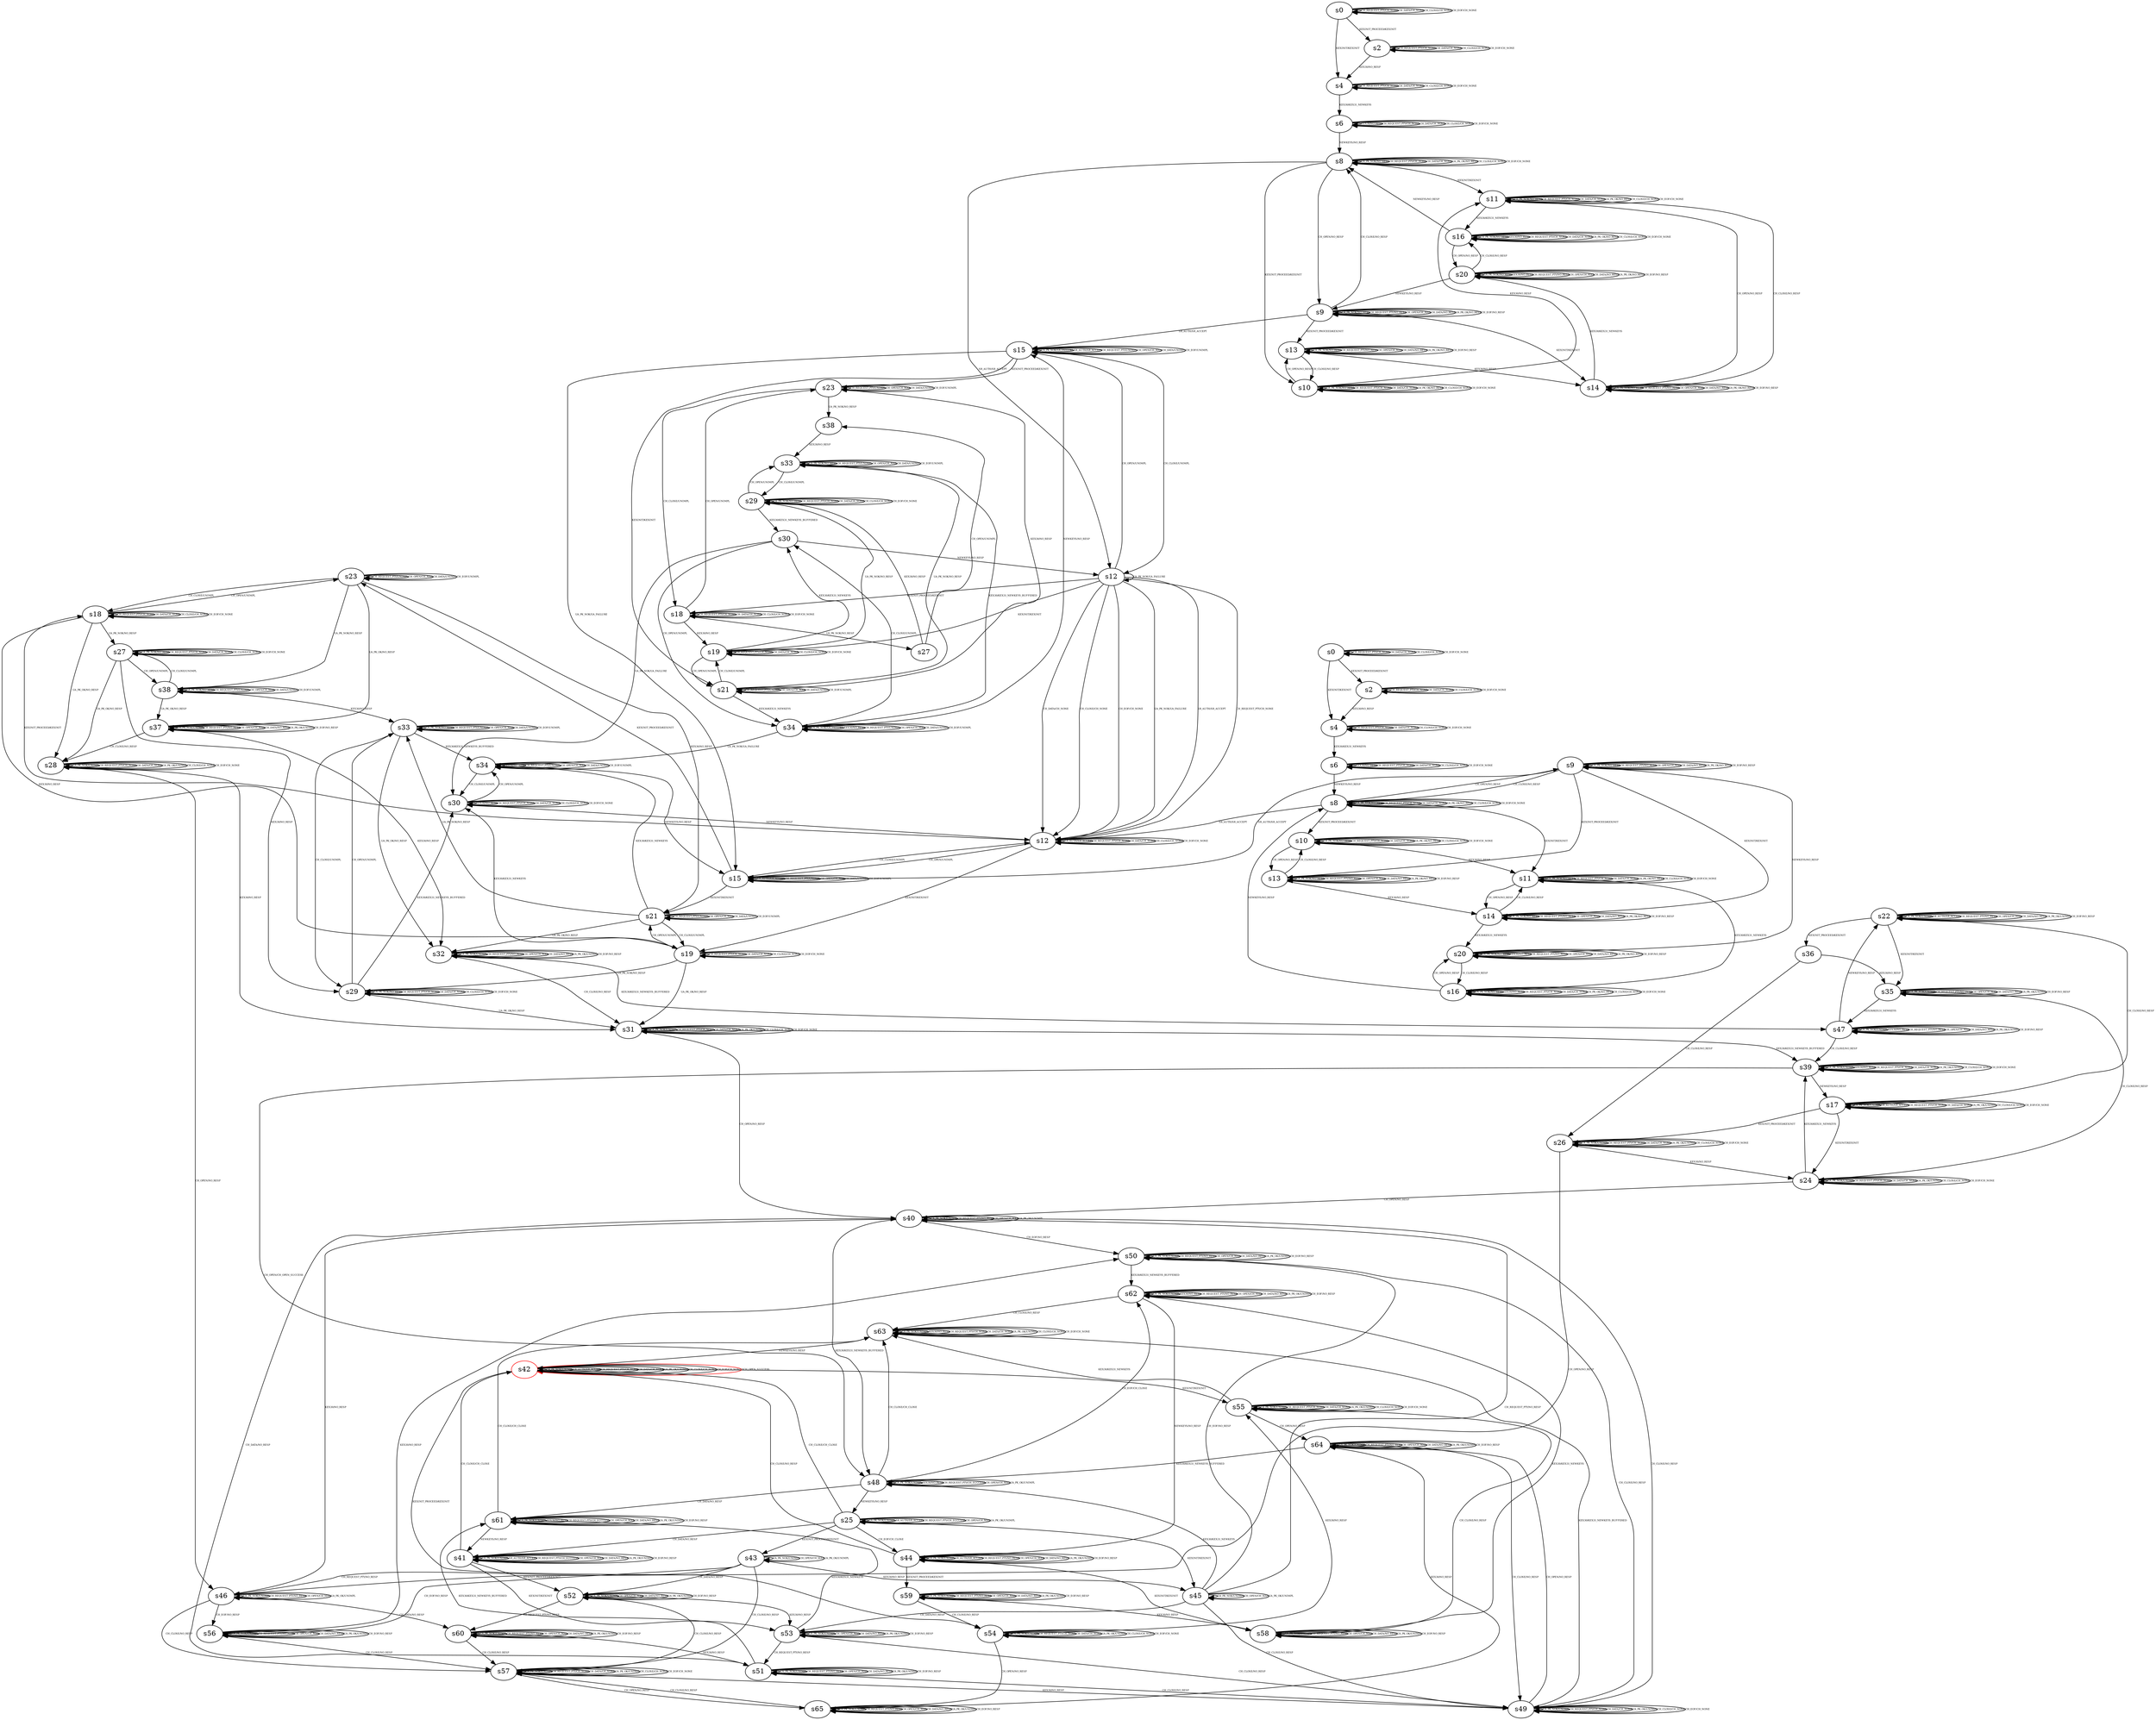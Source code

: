 digraph "Automata" { 
	 "s28_1_false" [label="s28",label="s28"];
	 "s0_1_true" [label="s0",label="s0"];
	 "s29_1_true" [label="s29",label="s29"];
	 "s55_1_false" [label="s55",label="s55"];
	 "s9_1_false" [label="s9",label="s9"];
	 "s36_1_false" [label="s36",label="s36"];
	 "s42_1_false" [label="s42",label="s42",color=red];
	 "s47_1_false" [label="s47",label="s47"];
	 "s40_1_false" [label="s40",label="s40"];
	 "s13_1_true" [label="s13",label="s13"];
	 "s62_1_false" [label="s62",label="s62"];
	 "s8_1_false" [label="s8",label="s8"];
	 "s2_1_false" [label="s2",label="s2"];
	 "s30_1_true" [label="s30",label="s30"];
	 "s20_1_false" [label="s20",label="s20"];
	 "s58_1_false" [label="s58",label="s58"];
	 "s18_1_false" [label="s18",label="s18"];
	 "s38_1_true" [label="s38",label="s38"];
	 "s4_1_true" [label="s4",label="s4"];
	 "s6_1_true" [label="s6",label="s6"];
	 "s12_1_false" [label="s12",label="s12"];
	 "s16_1_true" [label="s16",label="s16"];
	 "s23_1_false" [label="s23",label="s23"];
	 "s4_1_false" [label="s4",label="s4"];
	 "s14_1_false" [label="s14",label="s14"];
	 "s50_1_false" [label="s50",label="s50"];
	 "s38_1_false" [label="s38",label="s38"];
	 "s64_1_false" [label="s64",label="s64"];
	 "s54_1_false" [label="s54",label="s54"];
	 "s24_1_false" [label="s24",label="s24"];
	 "s27_1_true" [label="s27",label="s27"];
	 "s37_1_false" [label="s37",label="s37"];
	 "s41_1_false" [label="s41",label="s41"];
	 "s32_1_false" [label="s32",label="s32"];
	 "s48_1_false" [label="s48",label="s48"];
	 "s10_1_false" [label="s10",label="s10"];
	 "s26_1_false" [label="s26",label="s26"];
	 "s33_1_false" [label="s33",label="s33"];
	 "s31_1_false" [label="s31",label="s31"];
	 "s15_1_true" [label="s15",label="s15"];
	 "s57_1_false" [label="s57",label="s57"];
	 "s65_1_false" [label="s65",label="s65"];
	 "s45_1_false" [label="s45",label="s45"];
	 "s39_1_false" [label="s39",label="s39"];
	 "s8_1_true" [label="s8",label="s8"];
	 "s14_1_true" [label="s14",label="s14"];
	 "s63_1_false" [label="s63",label="s63"];
	 "s11_1_true" [label="s11",label="s11"];
	 "s35_1_false" [label="s35",label="s35"];
	 "s25_1_false" [label="s25",label="s25"];
	 "s21_1_false" [label="s21",label="s21"];
	 "s46_1_false" [label="s46",label="s46"];
	 "s17_1_false" [label="s17",label="s17"];
	 "s34_1_false" [label="s34",label="s34"];
	 "s16_1_false" [label="s16",label="s16"];
	 "s49_1_false" [label="s49",label="s49"];
	 "s33_1_true" [label="s33",label="s33"];
	 "s0_1_false" [label="s0",label="s0"];
	 "s29_1_false" [label="s29",label="s29"];
	 "s23_1_true" [label="s23",label="s23"];
	 "s19_1_true" [label="s19",label="s19"];
	 "s2_1_true" [label="s2",label="s2"];
	 "s56_1_false" [label="s56",label="s56"];
	 "s13_1_false" [label="s13",label="s13"];
	 "s61_1_false" [label="s61",label="s61"];
	 "s51_1_false" [label="s51",label="s51"];
	 "s44_1_false" [label="s44",label="s44"];
	 "s53_1_false" [label="s53",label="s53"];
	 "s9_1_true" [label="s9",label="s9"];
	 "s30_1_false" [label="s30",label="s30"];
	 "s18_1_true" [label="s18",label="s18"];
	 "s52_1_false" [label="s52",label="s52"];
	 "s20_1_true" [label="s20",label="s20"];
	 "s19_1_false" [label="s19",label="s19"];
	 "s10_1_true" [label="s10",label="s10"];
	 "s15_1_false" [label="s15",label="s15"];
	 "s11_1_false" [label="s11",label="s11"];
	 "s12_1_true" [label="s12",label="s12"];
	 "s22_1_false" [label="s22",label="s22"];
	 "s59_1_false" [label="s59",label="s59"];
	 "s27_1_false" [label="s27",label="s27"];
	 "s6_1_false" [label="s6",label="s6"];
	 "s34_1_true" [label="s34",label="s34"];
	 "s21_1_true" [label="s21",label="s21"];
	 "s43_1_false" [label="s43",label="s43"];
	 "s60_1_false" [label="s60",label="s60"];
	 "s63_1_false"->"s42_1_false" [fontsize=5,label="NEWKEYS/NO_RESP"];
	 "s63_1_false"->"s63_1_false" [fontsize=5,label="UA_PK_NOK/UNIMPL"];
	 "s63_1_false"->"s63_1_false" [fontsize=5,label="KEX30/NO_RESP"];
	 "s63_1_false"->"s63_1_false" [fontsize=5,label="CH_REQUEST_PTY/CH_NONE"];
	 "s63_1_false"->"s63_1_false" [fontsize=5,label="CH_DATA/CH_NONE"];
	 "s63_1_false"->"s63_1_false" [fontsize=5,label="UA_PK_OK/UNIMPL"];
	 "s63_1_false"->"s63_1_false" [fontsize=5,label="CH_CLOSE/CH_NONE"];
	 "s63_1_false"->"s63_1_false" [fontsize=5,label="CH_EOF/CH_NONE"];
	 "s44_1_false"->"s59_1_false" [fontsize=5,label="KEXINIT_PROCEED/KEXINIT"];
	 "s44_1_false"->"s42_1_false" [fontsize=5,label="CH_CLOSE/NO_RESP"];
	 "s44_1_false"->"s58_1_false" [fontsize=5,label="KEXINIT/KEXINIT"];
	 "s44_1_false"->"s44_1_false" [fontsize=5,label="UA_PK_NOK/UNIMPL"];
	 "s44_1_false"->"s44_1_false" [fontsize=5,label="SR_AUTH/SR_ACCEPT"];
	 "s44_1_false"->"s44_1_false" [fontsize=5,label="CH_REQUEST_PTY/NO_RESP"];
	 "s44_1_false"->"s44_1_false" [fontsize=5,label="CH_OPEN/CH_MAX"];
	 "s44_1_false"->"s44_1_false" [fontsize=5,label="CH_DATA/NO_RESP"];
	 "s44_1_false"->"s44_1_false" [fontsize=5,label="UA_PK_OK/UNIMPL"];
	 "s44_1_false"->"s44_1_false" [fontsize=5,label="CH_EOF/NO_RESP"];
	 "s42_1_false"->"s54_1_false" [fontsize=5,label="KEXINIT_PROCEED/KEXINIT"];
	 "s42_1_false"->"s55_1_false" [fontsize=5,label="KEXINIT/KEXINIT"];
	 "s42_1_false"->"s42_1_false" [fontsize=5,label="UA_PK_NOK/UNIMPL"];
	 "s42_1_false"->"s42_1_false" [fontsize=5,label="SR_AUTH/SR_ACCEPT"];
	 "s42_1_false"->"s42_1_false" [fontsize=5,label="CH_REQUEST_PTY/CH_NONE"];
	 "s42_1_false"->"s42_1_false" [fontsize=5,label="CH_DATA/CH_NONE"];
	 "s42_1_false"->"s42_1_false" [fontsize=5,label="UA_PK_OK/UNIMPL"];
	 "s42_1_false"->"s42_1_false" [fontsize=5,label="CH_CLOSE/CH_NONE"];
	 "s42_1_false"->"s42_1_false" [fontsize=5,label="CH_EOF/CH_NONE"];
	 "s41_1_false"->"s41_1_false" [fontsize=5,label="UA_PK_NOK/UNIMPL"];
	 "s41_1_false"->"s41_1_false" [fontsize=5,label="SR_AUTH/SR_ACCEPT"];
	 "s41_1_false"->"s41_1_false" [fontsize=5,label="CH_REQUEST_PTY/CH_SUCCESS"];
	 "s41_1_false"->"s41_1_false" [fontsize=5,label="CH_OPEN/CH_MAX"];
	 "s41_1_false"->"s41_1_false" [fontsize=5,label="CH_DATA/NO_RESP"];
	 "s41_1_false"->"s41_1_false" [fontsize=5,label="UA_PK_OK/UNIMPL"];
	 "s41_1_false"->"s41_1_false" [fontsize=5,label="CH_EOF/NO_RESP"];
	 "s41_1_false"->"s42_1_false" [fontsize=5,label="CH_CLOSE/CH_CLOSE"];
	 "s41_1_false"->"s52_1_false" [fontsize=5,label="KEXINIT_PROCEED/KEXINIT"];
	 "s41_1_false"->"s53_1_false" [fontsize=5,label="KEXINIT/KEXINIT"];
	 "s25_1_false"->"s44_1_false" [fontsize=5,label="CH_EOF/CH_CLOSE"];
	 "s25_1_false"->"s45_1_false" [fontsize=5,label="KEXINIT/KEXINIT"];
	 "s25_1_false"->"s43_1_false" [fontsize=5,label="KEXINIT_PROCEED/KEXINIT"];
	 "s25_1_false"->"s41_1_false" [fontsize=5,label="CH_DATA/NO_RESP"];
	 "s25_1_false"->"s42_1_false" [fontsize=5,label="CH_CLOSE/CH_CLOSE"];
	 "s25_1_false"->"s25_1_false" [fontsize=5,label="UA_PK_NOK/UNIMPL"];
	 "s25_1_false"->"s25_1_false" [fontsize=5,label="SR_AUTH/SR_ACCEPT"];
	 "s25_1_false"->"s25_1_false" [fontsize=5,label="CH_REQUEST_PTY/CH_SUCCESS"];
	 "s25_1_false"->"s25_1_false" [fontsize=5,label="CH_OPEN/CH_MAX"];
	 "s25_1_false"->"s25_1_false" [fontsize=5,label="UA_PK_OK/UNIMPL"];
	 "s48_1_false"->"s63_1_false" [fontsize=5,label="CH_CLOSE/CH_CLOSE"];
	 "s48_1_false"->"s48_1_false" [fontsize=5,label="UA_PK_NOK/UNIMPL"];
	 "s48_1_false"->"s48_1_false" [fontsize=5,label="KEX30/NO_RESP"];
	 "s48_1_false"->"s48_1_false" [fontsize=5,label="CH_REQUEST_PTY/CH_SUCCESS"];
	 "s48_1_false"->"s48_1_false" [fontsize=5,label="CH_OPEN/CH_MAX"];
	 "s48_1_false"->"s48_1_false" [fontsize=5,label="UA_PK_OK/UNIMPL"];
	 "s48_1_false"->"s62_1_false" [fontsize=5,label="CH_EOF/CH_CLOSE"];
	 "s48_1_false"->"s25_1_false" [fontsize=5,label="NEWKEYS/NO_RESP"];
	 "s48_1_false"->"s61_1_false" [fontsize=5,label="CH_DATA/NO_RESP"];
	 "s55_1_false"->"s63_1_false" [fontsize=5,label="KEX30/KEX31_NEWKEYS"];
	 "s55_1_false"->"s55_1_false" [fontsize=5,label="UA_PK_NOK/UNIMPL"];
	 "s55_1_false"->"s55_1_false" [fontsize=5,label="CH_REQUEST_PTY/CH_NONE"];
	 "s55_1_false"->"s55_1_false" [fontsize=5,label="CH_DATA/CH_NONE"];
	 "s55_1_false"->"s55_1_false" [fontsize=5,label="UA_PK_OK/UNIMPL"];
	 "s55_1_false"->"s55_1_false" [fontsize=5,label="CH_CLOSE/CH_NONE"];
	 "s55_1_false"->"s55_1_false" [fontsize=5,label="CH_EOF/CH_NONE"];
	 "s55_1_false"->"s64_1_false" [fontsize=5,label="CH_OPEN/NO_RESP"];
	 "s49_1_false"->"s63_1_false" [fontsize=5,label="KEX30/KEX31_NEWKEYS_BUFFERED"];
	 "s49_1_false"->"s64_1_false" [fontsize=5,label="CH_OPEN/NO_RESP"];
	 "s49_1_false"->"s49_1_false" [fontsize=5,label="UA_PK_NOK/UNIMPL"];
	 "s49_1_false"->"s49_1_false" [fontsize=5,label="CH_REQUEST_PTY/CH_NONE"];
	 "s49_1_false"->"s49_1_false" [fontsize=5,label="CH_DATA/CH_NONE"];
	 "s49_1_false"->"s49_1_false" [fontsize=5,label="UA_PK_OK/UNIMPL"];
	 "s49_1_false"->"s49_1_false" [fontsize=5,label="CH_CLOSE/CH_NONE"];
	 "s49_1_false"->"s49_1_false" [fontsize=5,label="CH_EOF/CH_NONE"];
	 "s61_1_false"->"s61_1_false" [fontsize=5,label="UA_PK_NOK/UNIMPL"];
	 "s61_1_false"->"s61_1_false" [fontsize=5,label="KEX30/NO_RESP"];
	 "s61_1_false"->"s61_1_false" [fontsize=5,label="CH_REQUEST_PTY/CH_SUCCESS"];
	 "s61_1_false"->"s61_1_false" [fontsize=5,label="CH_OPEN/CH_MAX"];
	 "s61_1_false"->"s61_1_false" [fontsize=5,label="CH_DATA/NO_RESP"];
	 "s61_1_false"->"s61_1_false" [fontsize=5,label="UA_PK_OK/UNIMPL"];
	 "s61_1_false"->"s61_1_false" [fontsize=5,label="CH_EOF/NO_RESP"];
	 "s61_1_false"->"s41_1_false" [fontsize=5,label="NEWKEYS/NO_RESP"];
	 "s61_1_false"->"s63_1_false" [fontsize=5,label="CH_CLOSE/CH_CLOSE"];
	 "s62_1_false"->"s44_1_false" [fontsize=5,label="NEWKEYS/NO_RESP"];
	 "s62_1_false"->"s63_1_false" [fontsize=5,label="CH_CLOSE/NO_RESP"];
	 "s62_1_false"->"s62_1_false" [fontsize=5,label="UA_PK_NOK/UNIMPL"];
	 "s62_1_false"->"s62_1_false" [fontsize=5,label="KEX30/NO_RESP"];
	 "s62_1_false"->"s62_1_false" [fontsize=5,label="CH_REQUEST_PTY/NO_RESP"];
	 "s62_1_false"->"s62_1_false" [fontsize=5,label="CH_OPEN/CH_MAX"];
	 "s62_1_false"->"s62_1_false" [fontsize=5,label="CH_DATA/NO_RESP"];
	 "s62_1_false"->"s62_1_false" [fontsize=5,label="UA_PK_OK/UNIMPL"];
	 "s62_1_false"->"s62_1_false" [fontsize=5,label="CH_EOF/NO_RESP"];
	 "s58_1_false"->"s55_1_false" [fontsize=5,label="CH_CLOSE/NO_RESP"];
	 "s58_1_false"->"s62_1_false" [fontsize=5,label="KEX30/KEX31_NEWKEYS"];
	 "s58_1_false"->"s58_1_false" [fontsize=5,label="UA_PK_NOK/UNIMPL"];
	 "s58_1_false"->"s58_1_false" [fontsize=5,label="CH_REQUEST_PTY/NO_RESP"];
	 "s58_1_false"->"s58_1_false" [fontsize=5,label="CH_OPEN/CH_MAX"];
	 "s58_1_false"->"s58_1_false" [fontsize=5,label="CH_DATA/NO_RESP"];
	 "s58_1_false"->"s58_1_false" [fontsize=5,label="UA_PK_OK/UNIMPL"];
	 "s58_1_false"->"s58_1_false" [fontsize=5,label="CH_EOF/NO_RESP"];
	 "s54_1_false"->"s55_1_false" [fontsize=5,label="KEX30/NO_RESP"];
	 "s54_1_false"->"s54_1_false" [fontsize=5,label="UA_PK_NOK/UNIMPL"];
	 "s54_1_false"->"s54_1_false" [fontsize=5,label="CH_REQUEST_PTY/CH_NONE"];
	 "s54_1_false"->"s54_1_false" [fontsize=5,label="CH_DATA/CH_NONE"];
	 "s54_1_false"->"s54_1_false" [fontsize=5,label="UA_PK_OK/UNIMPL"];
	 "s54_1_false"->"s54_1_false" [fontsize=5,label="CH_CLOSE/CH_NONE"];
	 "s54_1_false"->"s54_1_false" [fontsize=5,label="CH_EOF/CH_NONE"];
	 "s54_1_false"->"s65_1_false" [fontsize=5,label="CH_OPEN/NO_RESP"];
	 "s59_1_false"->"s59_1_false" [fontsize=5,label="UA_PK_NOK/UNIMPL"];
	 "s59_1_false"->"s59_1_false" [fontsize=5,label="CH_REQUEST_PTY/NO_RESP"];
	 "s59_1_false"->"s59_1_false" [fontsize=5,label="CH_OPEN/CH_MAX"];
	 "s59_1_false"->"s59_1_false" [fontsize=5,label="CH_DATA/NO_RESP"];
	 "s59_1_false"->"s59_1_false" [fontsize=5,label="UA_PK_OK/UNIMPL"];
	 "s59_1_false"->"s59_1_false" [fontsize=5,label="CH_EOF/NO_RESP"];
	 "s59_1_false"->"s58_1_false" [fontsize=5,label="KEX30/NO_RESP"];
	 "s59_1_false"->"s54_1_false" [fontsize=5,label="CH_CLOSE/NO_RESP"];
	 "s50_1_false"->"s62_1_false" [fontsize=5,label="KEX30/KEX31_NEWKEYS_BUFFERED"];
	 "s50_1_false"->"s49_1_false" [fontsize=5,label="CH_CLOSE/NO_RESP"];
	 "s50_1_false"->"s50_1_false" [fontsize=5,label="UA_PK_NOK/UNIMPL"];
	 "s50_1_false"->"s50_1_false" [fontsize=5,label="CH_REQUEST_PTY/NO_RESP"];
	 "s50_1_false"->"s50_1_false" [fontsize=5,label="CH_OPEN/CH_MAX"];
	 "s50_1_false"->"s50_1_false" [fontsize=5,label="CH_DATA/NO_RESP"];
	 "s50_1_false"->"s50_1_false" [fontsize=5,label="UA_PK_OK/UNIMPL"];
	 "s50_1_false"->"s50_1_false" [fontsize=5,label="CH_EOF/NO_RESP"];
	 "s39_1_false"->"s48_1_false" [fontsize=5,label="CH_OPEN/CH_OPEN_SUCCESS"];
	 "s39_1_false"->"s17_1_false" [fontsize=5,label="NEWKEYS/NO_RESP"];
	 "s39_1_false"->"s39_1_false" [fontsize=5,label="UA_PK_NOK/UNIMPL"];
	 "s39_1_false"->"s39_1_false" [fontsize=5,label="KEX30/NO_RESP"];
	 "s39_1_false"->"s39_1_false" [fontsize=5,label="CH_REQUEST_PTY/CH_NONE"];
	 "s39_1_false"->"s39_1_false" [fontsize=5,label="CH_DATA/CH_NONE"];
	 "s39_1_false"->"s39_1_false" [fontsize=5,label="UA_PK_OK/UNIMPL"];
	 "s39_1_false"->"s39_1_false" [fontsize=5,label="CH_CLOSE/CH_NONE"];
	 "s39_1_false"->"s39_1_false" [fontsize=5,label="CH_EOF/CH_NONE"];
	 "s64_1_false"->"s48_1_false" [fontsize=5,label="KEX30/KEX31_NEWKEYS_BUFFERED"];
	 "s64_1_false"->"s64_1_false" [fontsize=5,label="UA_PK_NOK/UNIMPL"];
	 "s64_1_false"->"s64_1_false" [fontsize=5,label="CH_REQUEST_PTY/NO_RESP"];
	 "s64_1_false"->"s64_1_false" [fontsize=5,label="CH_OPEN/CH_MAX"];
	 "s64_1_false"->"s64_1_false" [fontsize=5,label="CH_DATA/NO_RESP"];
	 "s64_1_false"->"s64_1_false" [fontsize=5,label="UA_PK_OK/UNIMPL"];
	 "s64_1_false"->"s64_1_false" [fontsize=5,label="CH_EOF/NO_RESP"];
	 "s64_1_false"->"s49_1_false" [fontsize=5,label="CH_CLOSE/NO_RESP"];
	 "s40_1_false"->"s48_1_false" [fontsize=5,label="KEX30/KEX31_NEWKEYS_BUFFERED"];
	 "s40_1_false"->"s49_1_false" [fontsize=5,label="CH_CLOSE/NO_RESP"];
	 "s40_1_false"->"s40_1_false" [fontsize=5,label="UA_PK_NOK/UNIMPL"];
	 "s40_1_false"->"s40_1_false" [fontsize=5,label="CH_REQUEST_PTY/NO_RESP"];
	 "s40_1_false"->"s40_1_false" [fontsize=5,label="CH_OPEN/CH_MAX"];
	 "s40_1_false"->"s40_1_false" [fontsize=5,label="UA_PK_OK/UNIMPL"];
	 "s40_1_false"->"s50_1_false" [fontsize=5,label="CH_EOF/NO_RESP"];
	 "s40_1_false"->"s51_1_false" [fontsize=5,label="CH_DATA/NO_RESP"];
	 "s45_1_false"->"s50_1_false" [fontsize=5,label="CH_EOF/NO_RESP"];
	 "s45_1_false"->"s40_1_false" [fontsize=5,label="CH_REQUEST_PTY/NO_RESP"];
	 "s45_1_false"->"s48_1_false" [fontsize=5,label="KEX30/KEX31_NEWKEYS"];
	 "s45_1_false"->"s45_1_false" [fontsize=5,label="UA_PK_NOK/UNIMPL"];
	 "s45_1_false"->"s45_1_false" [fontsize=5,label="CH_OPEN/CH_MAX"];
	 "s45_1_false"->"s45_1_false" [fontsize=5,label="UA_PK_OK/UNIMPL"];
	 "s45_1_false"->"s49_1_false" [fontsize=5,label="CH_CLOSE/NO_RESP"];
	 "s45_1_false"->"s53_1_false" [fontsize=5,label="CH_DATA/NO_RESP"];
	 "s31_1_false"->"s40_1_false" [fontsize=5,label="CH_OPEN/NO_RESP"];
	 "s31_1_false"->"s39_1_false" [fontsize=5,label="KEX30/KEX31_NEWKEYS_BUFFERED"];
	 "s31_1_false"->"s31_1_false" [fontsize=5,label="UA_PK_NOK/UNIMPL"];
	 "s31_1_false"->"s31_1_false" [fontsize=5,label="CH_REQUEST_PTY/CH_NONE"];
	 "s31_1_false"->"s31_1_false" [fontsize=5,label="CH_DATA/CH_NONE"];
	 "s31_1_false"->"s31_1_false" [fontsize=5,label="UA_PK_OK/UNIMPL"];
	 "s31_1_false"->"s31_1_false" [fontsize=5,label="CH_CLOSE/CH_NONE"];
	 "s31_1_false"->"s31_1_false" [fontsize=5,label="CH_EOF/CH_NONE"];
	 "s24_1_false"->"s24_1_false" [fontsize=5,label="UA_PK_NOK/UNIMPL"];
	 "s24_1_false"->"s24_1_false" [fontsize=5,label="CH_REQUEST_PTY/CH_NONE"];
	 "s24_1_false"->"s24_1_false" [fontsize=5,label="CH_DATA/CH_NONE"];
	 "s24_1_false"->"s24_1_false" [fontsize=5,label="UA_PK_OK/UNIMPL"];
	 "s24_1_false"->"s24_1_false" [fontsize=5,label="CH_CLOSE/CH_NONE"];
	 "s24_1_false"->"s24_1_false" [fontsize=5,label="CH_EOF/CH_NONE"];
	 "s24_1_false"->"s39_1_false" [fontsize=5,label="KEX30/KEX31_NEWKEYS"];
	 "s24_1_false"->"s40_1_false" [fontsize=5,label="CH_OPEN/NO_RESP"];
	 "s47_1_false"->"s47_1_false" [fontsize=5,label="UA_PK_NOK/UNIMPL"];
	 "s47_1_false"->"s47_1_false" [fontsize=5,label="KEX30/NO_RESP"];
	 "s47_1_false"->"s47_1_false" [fontsize=5,label="CH_REQUEST_PTY/NO_RESP"];
	 "s47_1_false"->"s47_1_false" [fontsize=5,label="CH_OPEN/CH_MAX"];
	 "s47_1_false"->"s47_1_false" [fontsize=5,label="CH_DATA/NO_RESP"];
	 "s47_1_false"->"s47_1_false" [fontsize=5,label="UA_PK_OK/UNIMPL"];
	 "s47_1_false"->"s47_1_false" [fontsize=5,label="CH_EOF/NO_RESP"];
	 "s47_1_false"->"s39_1_false" [fontsize=5,label="CH_CLOSE/NO_RESP"];
	 "s47_1_false"->"s22_1_false" [fontsize=5,label="NEWKEYS/NO_RESP"];
	 "s19_1_false"->"s29_1_false" [fontsize=5,label="UA_PK_NOK/NO_RESP"];
	 "s19_1_false"->"s31_1_false" [fontsize=5,label="UA_PK_OK/NO_RESP"];
	 "s19_1_false"->"s30_1_false" [fontsize=5,label="KEX30/KEX31_NEWKEYS"];
	 "s19_1_false"->"s19_1_false" [fontsize=5,label="CH_REQUEST_PTY/CH_NONE"];
	 "s19_1_false"->"s19_1_false" [fontsize=5,label="CH_DATA/CH_NONE"];
	 "s19_1_false"->"s19_1_false" [fontsize=5,label="CH_CLOSE/CH_NONE"];
	 "s19_1_false"->"s19_1_false" [fontsize=5,label="CH_EOF/CH_NONE"];
	 "s19_1_false"->"s21_1_false" [fontsize=5,label="CH_OPEN/UNIMPL"];
	 "s32_1_false"->"s32_1_false" [fontsize=5,label="UA_PK_NOK/UNIMPL"];
	 "s32_1_false"->"s32_1_false" [fontsize=5,label="CH_REQUEST_PTY/NO_RESP"];
	 "s32_1_false"->"s32_1_false" [fontsize=5,label="CH_OPEN/CH_MAX"];
	 "s32_1_false"->"s32_1_false" [fontsize=5,label="CH_DATA/NO_RESP"];
	 "s32_1_false"->"s32_1_false" [fontsize=5,label="UA_PK_OK/UNIMPL"];
	 "s32_1_false"->"s32_1_false" [fontsize=5,label="CH_EOF/NO_RESP"];
	 "s32_1_false"->"s31_1_false" [fontsize=5,label="CH_CLOSE/NO_RESP"];
	 "s32_1_false"->"s47_1_false" [fontsize=5,label="KEX30/KEX31_NEWKEYS_BUFFERED"];
	 "s28_1_false"->"s28_1_false" [fontsize=5,label="UA_PK_NOK/UNIMPL"];
	 "s28_1_false"->"s28_1_false" [fontsize=5,label="CH_REQUEST_PTY/CH_NONE"];
	 "s28_1_false"->"s28_1_false" [fontsize=5,label="CH_DATA/CH_NONE"];
	 "s28_1_false"->"s28_1_false" [fontsize=5,label="UA_PK_OK/UNIMPL"];
	 "s28_1_false"->"s28_1_false" [fontsize=5,label="CH_CLOSE/CH_NONE"];
	 "s28_1_false"->"s28_1_false" [fontsize=5,label="CH_EOF/CH_NONE"];
	 "s28_1_false"->"s31_1_false" [fontsize=5,label="KEX30/NO_RESP"];
	 "s28_1_false"->"s46_1_false" [fontsize=5,label="CH_OPEN/NO_RESP"];
	 "s29_1_false"->"s33_1_false" [fontsize=5,label="CH_OPEN/UNIMPL"];
	 "s29_1_false"->"s29_1_false" [fontsize=5,label="UA_PK_NOK/NO_RESP"];
	 "s29_1_false"->"s29_1_false" [fontsize=5,label="CH_REQUEST_PTY/CH_NONE"];
	 "s29_1_false"->"s29_1_false" [fontsize=5,label="CH_DATA/CH_NONE"];
	 "s29_1_false"->"s29_1_false" [fontsize=5,label="CH_CLOSE/CH_NONE"];
	 "s29_1_false"->"s29_1_false" [fontsize=5,label="CH_EOF/CH_NONE"];
	 "s29_1_false"->"s31_1_false" [fontsize=5,label="UA_PK_OK/NO_RESP"];
	 "s29_1_false"->"s30_1_false" [fontsize=5,label="KEX30/KEX31_NEWKEYS_BUFFERED"];
	 "s33_1_false"->"s32_1_false" [fontsize=5,label="UA_PK_OK/NO_RESP"];
	 "s33_1_false"->"s34_1_false" [fontsize=5,label="KEX30/KEX31_NEWKEYS_BUFFERED"];
	 "s33_1_false"->"s29_1_false" [fontsize=5,label="CH_CLOSE/UNIMPL"];
	 "s33_1_false"->"s33_1_false" [fontsize=5,label="UA_PK_NOK/NO_RESP"];
	 "s33_1_false"->"s33_1_false" [fontsize=5,label="CH_REQUEST_PTY/UNIMPL"];
	 "s33_1_false"->"s33_1_false" [fontsize=5,label="CH_OPEN/CH_MAX"];
	 "s33_1_false"->"s33_1_false" [fontsize=5,label="CH_DATA/UNIMPL"];
	 "s33_1_false"->"s33_1_false" [fontsize=5,label="CH_EOF/UNIMPL"];
	 "s27_1_false"->"s29_1_false" [fontsize=5,label="KEX30/NO_RESP"];
	 "s27_1_false"->"s27_1_false" [fontsize=5,label="UA_PK_NOK/NO_RESP"];
	 "s27_1_false"->"s27_1_false" [fontsize=5,label="CH_REQUEST_PTY/CH_NONE"];
	 "s27_1_false"->"s27_1_false" [fontsize=5,label="CH_DATA/CH_NONE"];
	 "s27_1_false"->"s27_1_false" [fontsize=5,label="CH_CLOSE/CH_NONE"];
	 "s27_1_false"->"s27_1_false" [fontsize=5,label="CH_EOF/CH_NONE"];
	 "s27_1_false"->"s28_1_false" [fontsize=5,label="UA_PK_OK/NO_RESP"];
	 "s27_1_false"->"s38_1_false" [fontsize=5,label="CH_OPEN/UNIMPL"];
	 "s21_1_false"->"s34_1_false" [fontsize=5,label="KEX30/KEX31_NEWKEYS"];
	 "s21_1_false"->"s21_1_false" [fontsize=5,label="CH_REQUEST_PTY/UNIMPL"];
	 "s21_1_false"->"s21_1_false" [fontsize=5,label="CH_OPEN/CH_MAX"];
	 "s21_1_false"->"s21_1_false" [fontsize=5,label="CH_DATA/UNIMPL"];
	 "s21_1_false"->"s21_1_false" [fontsize=5,label="CH_EOF/UNIMPL"];
	 "s21_1_false"->"s32_1_false" [fontsize=5,label="UA_PK_OK/NO_RESP"];
	 "s21_1_false"->"s33_1_false" [fontsize=5,label="UA_PK_NOK/NO_RESP"];
	 "s21_1_false"->"s19_1_false" [fontsize=5,label="CH_CLOSE/UNIMPL"];
	 "s12_1_false"->"s19_1_false" [fontsize=5,label="KEXINIT/KEXINIT"];
	 "s12_1_false"->"s12_1_false" [fontsize=5,label="SR_AUTH/SR_ACCEPT"];
	 "s12_1_false"->"s12_1_false" [fontsize=5,label="CH_REQUEST_PTY/CH_NONE"];
	 "s12_1_false"->"s12_1_false" [fontsize=5,label="CH_DATA/CH_NONE"];
	 "s12_1_false"->"s12_1_false" [fontsize=5,label="CH_CLOSE/CH_NONE"];
	 "s12_1_false"->"s12_1_false" [fontsize=5,label="CH_EOF/CH_NONE"];
	 "s12_1_false"->"s15_1_false" [fontsize=5,label="CH_OPEN/UNIMPL"];
	 "s12_1_false"->"s18_1_false" [fontsize=5,label="KEXINIT_PROCEED/KEXINIT"];
	 "s18_1_false"->"s19_1_false" [fontsize=5,label="KEX30/NO_RESP"];
	 "s18_1_false"->"s18_1_false" [fontsize=5,label="CH_REQUEST_PTY/CH_NONE"];
	 "s18_1_false"->"s18_1_false" [fontsize=5,label="CH_DATA/CH_NONE"];
	 "s18_1_false"->"s18_1_false" [fontsize=5,label="CH_CLOSE/CH_NONE"];
	 "s18_1_false"->"s18_1_false" [fontsize=5,label="CH_EOF/CH_NONE"];
	 "s18_1_false"->"s27_1_false" [fontsize=5,label="UA_PK_NOK/NO_RESP"];
	 "s18_1_false"->"s23_1_false" [fontsize=5,label="CH_OPEN/UNIMPL"];
	 "s18_1_false"->"s28_1_false" [fontsize=5,label="UA_PK_OK/NO_RESP"];
	 "s15_1_false"->"s12_1_false" [fontsize=5,label="CH_CLOSE/UNIMPL"];
	 "s15_1_false"->"s21_1_false" [fontsize=5,label="KEXINIT/KEXINIT"];
	 "s15_1_false"->"s15_1_false" [fontsize=5,label="SR_AUTH/SR_ACCEPT"];
	 "s15_1_false"->"s15_1_false" [fontsize=5,label="CH_REQUEST_PTY/UNIMPL"];
	 "s15_1_false"->"s15_1_false" [fontsize=5,label="CH_OPEN/CH_MAX"];
	 "s15_1_false"->"s15_1_false" [fontsize=5,label="CH_DATA/UNIMPL"];
	 "s15_1_false"->"s15_1_false" [fontsize=5,label="CH_EOF/UNIMPL"];
	 "s15_1_false"->"s23_1_false" [fontsize=5,label="KEXINIT_PROCEED/KEXINIT"];
	 "s8_1_false"->"s9_1_false" [fontsize=5,label="CH_OPEN/NO_RESP"];
	 "s8_1_false"->"s11_1_false" [fontsize=5,label="KEXINIT/KEXINIT"];
	 "s8_1_false"->"s12_1_false" [fontsize=5,label="SR_AUTH/SR_ACCEPT"];
	 "s8_1_false"->"s8_1_false" [fontsize=5,label="UA_PK_NOK/NO_RESP"];
	 "s8_1_false"->"s8_1_false" [fontsize=5,label="CH_REQUEST_PTY/CH_NONE"];
	 "s8_1_false"->"s8_1_false" [fontsize=5,label="CH_DATA/CH_NONE"];
	 "s8_1_false"->"s8_1_false" [fontsize=5,label="UA_PK_OK/NO_RESP"];
	 "s8_1_false"->"s8_1_false" [fontsize=5,label="CH_CLOSE/CH_NONE"];
	 "s8_1_false"->"s8_1_false" [fontsize=5,label="CH_EOF/CH_NONE"];
	 "s8_1_false"->"s10_1_false" [fontsize=5,label="KEXINIT_PROCEED/KEXINIT"];
	 "s12_1_true"->"s15_1_true" [fontsize=5,label="CH_OPEN/UNIMPL"];
	 "s12_1_true"->"s18_1_true" [fontsize=5,label="KEXINIT_PROCEED/KEXINIT"];
	 "s12_1_true"->"s19_1_true" [fontsize=5,label="KEXINIT/KEXINIT"];
	 "s12_1_true"->"s12_1_false" [fontsize=5,label="UA_PK_NOK/UA_FAILURE"];
	 "s12_1_true"->"s12_1_false" [fontsize=5,label="SR_AUTH/SR_ACCEPT"];
	 "s12_1_true"->"s12_1_false" [fontsize=5,label="CH_REQUEST_PTY/CH_NONE"];
	 "s12_1_true"->"s12_1_false" [fontsize=5,label="CH_DATA/CH_NONE"];
	 "s12_1_true"->"s12_1_false" [fontsize=5,label="CH_CLOSE/CH_NONE"];
	 "s12_1_true"->"s12_1_false" [fontsize=5,label="CH_EOF/CH_NONE"];
	 "s12_1_true"->"s12_1_true" [fontsize=5,label="UA_PK_NOK/UA_FAILURE"];
	 "s30_1_false"->"s34_1_false" [fontsize=5,label="CH_OPEN/UNIMPL"];
	 "s30_1_false"->"s12_1_false" [fontsize=5,label="NEWKEYS/NO_RESP"];
	 "s30_1_false"->"s30_1_false" [fontsize=5,label="KEX30/NO_RESP"];
	 "s30_1_false"->"s30_1_false" [fontsize=5,label="CH_REQUEST_PTY/CH_NONE"];
	 "s30_1_false"->"s30_1_false" [fontsize=5,label="CH_DATA/CH_NONE"];
	 "s30_1_false"->"s30_1_false" [fontsize=5,label="CH_CLOSE/CH_NONE"];
	 "s30_1_false"->"s30_1_false" [fontsize=5,label="CH_EOF/CH_NONE"];
	 "s8_1_true"->"s12_1_true" [fontsize=5,label="SR_AUTH/SR_ACCEPT"];
	 "s8_1_true"->"s10_1_true" [fontsize=5,label="KEXINIT_PROCEED/KEXINIT"];
	 "s8_1_true"->"s8_1_true" [fontsize=5,label="UA_PK_NOK/NO_RESP"];
	 "s8_1_true"->"s8_1_true" [fontsize=5,label="CH_REQUEST_PTY/CH_NONE"];
	 "s8_1_true"->"s8_1_true" [fontsize=5,label="CH_DATA/CH_NONE"];
	 "s8_1_true"->"s8_1_true" [fontsize=5,label="UA_PK_OK/NO_RESP"];
	 "s8_1_true"->"s8_1_true" [fontsize=5,label="CH_CLOSE/CH_NONE"];
	 "s8_1_true"->"s8_1_true" [fontsize=5,label="CH_EOF/CH_NONE"];
	 "s8_1_true"->"s9_1_true" [fontsize=5,label="CH_OPEN/NO_RESP"];
	 "s8_1_true"->"s11_1_true" [fontsize=5,label="KEXINIT/KEXINIT"];
	 "s15_1_true"->"s12_1_true" [fontsize=5,label="CH_CLOSE/UNIMPL"];
	 "s15_1_true"->"s15_1_true" [fontsize=5,label="UA_PK_NOK/UA_FAILURE"];
	 "s15_1_true"->"s15_1_true" [fontsize=5,label="SR_AUTH/SR_ACCEPT"];
	 "s15_1_true"->"s15_1_true" [fontsize=5,label="CH_REQUEST_PTY/UNIMPL"];
	 "s15_1_true"->"s15_1_true" [fontsize=5,label="CH_OPEN/CH_MAX"];
	 "s15_1_true"->"s15_1_true" [fontsize=5,label="CH_DATA/UNIMPL"];
	 "s15_1_true"->"s15_1_true" [fontsize=5,label="CH_EOF/UNIMPL"];
	 "s15_1_true"->"s15_1_false" [fontsize=5,label="UA_PK_NOK/UA_FAILURE"];
	 "s15_1_true"->"s21_1_true" [fontsize=5,label="KEXINIT/KEXINIT"];
	 "s15_1_true"->"s23_1_true" [fontsize=5,label="KEXINIT_PROCEED/KEXINIT"];
	 "s30_1_true"->"s30_1_false" [fontsize=5,label="UA_PK_NOK/UA_FAILURE"];
	 "s30_1_true"->"s34_1_true" [fontsize=5,label="CH_OPEN/UNIMPL"];
	 "s30_1_true"->"s12_1_true" [fontsize=5,label="NEWKEYS/NO_RESP"];
	 "s9_1_true"->"s8_1_true" [fontsize=5,label="CH_CLOSE/NO_RESP"];
	 "s9_1_true"->"s14_1_true" [fontsize=5,label="KEXINIT/KEXINIT"];
	 "s9_1_true"->"s13_1_true" [fontsize=5,label="KEXINIT_PROCEED/KEXINIT"];
	 "s9_1_true"->"s15_1_true" [fontsize=5,label="SR_AUTH/SR_ACCEPT"];
	 "s9_1_true"->"s9_1_true" [fontsize=5,label="UA_PK_NOK/NO_RESP"];
	 "s9_1_true"->"s9_1_true" [fontsize=5,label="CH_REQUEST_PTY/NO_RESP"];
	 "s9_1_true"->"s9_1_true" [fontsize=5,label="CH_OPEN/CH_MAX"];
	 "s9_1_true"->"s9_1_true" [fontsize=5,label="CH_DATA/NO_RESP"];
	 "s9_1_true"->"s9_1_true" [fontsize=5,label="UA_PK_OK/NO_RESP"];
	 "s9_1_true"->"s9_1_true" [fontsize=5,label="CH_EOF/NO_RESP"];
	 "s34_1_true"->"s15_1_true" [fontsize=5,label="NEWKEYS/NO_RESP"];
	 "s34_1_true"->"s30_1_true" [fontsize=5,label="CH_CLOSE/UNIMPL"];
	 "s34_1_true"->"s34_1_false" [fontsize=5,label="UA_PK_NOK/UA_FAILURE"];
	 "s34_1_true"->"s34_1_true" [fontsize=5,label="UA_PK_NOK/UA_FAILURE"];
	 "s34_1_true"->"s34_1_true" [fontsize=5,label="KEX30/NO_RESP"];
	 "s34_1_true"->"s34_1_true" [fontsize=5,label="CH_REQUEST_PTY/UNIMPL"];
	 "s34_1_true"->"s34_1_true" [fontsize=5,label="CH_OPEN/CH_MAX"];
	 "s34_1_true"->"s34_1_true" [fontsize=5,label="CH_DATA/UNIMPL"];
	 "s34_1_true"->"s34_1_true" [fontsize=5,label="CH_EOF/UNIMPL"];
	 "s20_1_true"->"s20_1_true" [fontsize=5,label="UA_PK_NOK/NO_RESP"];
	 "s20_1_true"->"s20_1_true" [fontsize=5,label="KEX30/NO_RESP"];
	 "s20_1_true"->"s20_1_true" [fontsize=5,label="CH_REQUEST_PTY/NO_RESP"];
	 "s20_1_true"->"s20_1_true" [fontsize=5,label="CH_OPEN/CH_MAX"];
	 "s20_1_true"->"s20_1_true" [fontsize=5,label="CH_DATA/NO_RESP"];
	 "s20_1_true"->"s20_1_true" [fontsize=5,label="UA_PK_OK/NO_RESP"];
	 "s20_1_true"->"s20_1_true" [fontsize=5,label="CH_EOF/NO_RESP"];
	 "s20_1_true"->"s16_1_true" [fontsize=5,label="CH_CLOSE/NO_RESP"];
	 "s20_1_true"->"s9_1_true" [fontsize=5,label="NEWKEYS/NO_RESP"];
	 "s16_1_true"->"s16_1_true" [fontsize=5,label="UA_PK_NOK/NO_RESP"];
	 "s16_1_true"->"s16_1_true" [fontsize=5,label="KEX30/NO_RESP"];
	 "s16_1_true"->"s16_1_true" [fontsize=5,label="CH_REQUEST_PTY/CH_NONE"];
	 "s16_1_true"->"s16_1_true" [fontsize=5,label="CH_DATA/CH_NONE"];
	 "s16_1_true"->"s16_1_true" [fontsize=5,label="UA_PK_OK/NO_RESP"];
	 "s16_1_true"->"s16_1_true" [fontsize=5,label="CH_CLOSE/CH_NONE"];
	 "s16_1_true"->"s16_1_true" [fontsize=5,label="CH_EOF/CH_NONE"];
	 "s16_1_true"->"s8_1_true" [fontsize=5,label="NEWKEYS/NO_RESP"];
	 "s16_1_true"->"s20_1_true" [fontsize=5,label="CH_OPEN/NO_RESP"];
	 "s14_1_true"->"s14_1_true" [fontsize=5,label="UA_PK_NOK/NO_RESP"];
	 "s14_1_true"->"s14_1_true" [fontsize=5,label="CH_REQUEST_PTY/NO_RESP"];
	 "s14_1_true"->"s14_1_true" [fontsize=5,label="CH_OPEN/CH_MAX"];
	 "s14_1_true"->"s14_1_true" [fontsize=5,label="CH_DATA/NO_RESP"];
	 "s14_1_true"->"s14_1_true" [fontsize=5,label="UA_PK_OK/NO_RESP"];
	 "s14_1_true"->"s14_1_true" [fontsize=5,label="CH_EOF/NO_RESP"];
	 "s14_1_true"->"s20_1_true" [fontsize=5,label="KEX30/KEX31_NEWKEYS"];
	 "s14_1_true"->"s11_1_true" [fontsize=5,label="CH_CLOSE/NO_RESP"];
	 "s11_1_true"->"s16_1_true" [fontsize=5,label="KEX30/KEX31_NEWKEYS"];
	 "s11_1_true"->"s14_1_true" [fontsize=5,label="CH_OPEN/NO_RESP"];
	 "s11_1_true"->"s11_1_true" [fontsize=5,label="UA_PK_NOK/NO_RESP"];
	 "s11_1_true"->"s11_1_true" [fontsize=5,label="CH_REQUEST_PTY/CH_NONE"];
	 "s11_1_true"->"s11_1_true" [fontsize=5,label="CH_DATA/CH_NONE"];
	 "s11_1_true"->"s11_1_true" [fontsize=5,label="UA_PK_OK/NO_RESP"];
	 "s11_1_true"->"s11_1_true" [fontsize=5,label="CH_CLOSE/CH_NONE"];
	 "s11_1_true"->"s11_1_true" [fontsize=5,label="CH_EOF/CH_NONE"];
	 "s10_1_true"->"s11_1_true" [fontsize=5,label="KEX30/NO_RESP"];
	 "s10_1_true"->"s13_1_true" [fontsize=5,label="CH_OPEN/NO_RESP"];
	 "s10_1_true"->"s10_1_true" [fontsize=5,label="UA_PK_NOK/NO_RESP"];
	 "s10_1_true"->"s10_1_true" [fontsize=5,label="CH_REQUEST_PTY/CH_NONE"];
	 "s10_1_true"->"s10_1_true" [fontsize=5,label="CH_DATA/CH_NONE"];
	 "s10_1_true"->"s10_1_true" [fontsize=5,label="UA_PK_OK/NO_RESP"];
	 "s10_1_true"->"s10_1_true" [fontsize=5,label="CH_CLOSE/CH_NONE"];
	 "s10_1_true"->"s10_1_true" [fontsize=5,label="CH_EOF/CH_NONE"];
	 "s13_1_true"->"s13_1_true" [fontsize=5,label="UA_PK_NOK/NO_RESP"];
	 "s13_1_true"->"s13_1_true" [fontsize=5,label="CH_REQUEST_PTY/NO_RESP"];
	 "s13_1_true"->"s13_1_true" [fontsize=5,label="CH_OPEN/CH_MAX"];
	 "s13_1_true"->"s13_1_true" [fontsize=5,label="CH_DATA/NO_RESP"];
	 "s13_1_true"->"s13_1_true" [fontsize=5,label="UA_PK_OK/NO_RESP"];
	 "s13_1_true"->"s13_1_true" [fontsize=5,label="CH_EOF/NO_RESP"];
	 "s13_1_true"->"s10_1_true" [fontsize=5,label="CH_CLOSE/NO_RESP"];
	 "s13_1_true"->"s14_1_true" [fontsize=5,label="KEX30/NO_RESP"];
	 "s6_1_true"->"s6_1_true" [fontsize=5,label="KEX30/NO_RESP"];
	 "s6_1_true"->"s6_1_true" [fontsize=5,label="CH_REQUEST_PTY/CH_NONE"];
	 "s6_1_true"->"s6_1_true" [fontsize=5,label="CH_DATA/CH_NONE"];
	 "s6_1_true"->"s6_1_true" [fontsize=5,label="CH_CLOSE/CH_NONE"];
	 "s6_1_true"->"s6_1_true" [fontsize=5,label="CH_EOF/CH_NONE"];
	 "s6_1_true"->"s8_1_true" [fontsize=5,label="NEWKEYS/NO_RESP"];
	 "s4_1_true"->"s6_1_true" [fontsize=5,label="KEX30/KEX31_NEWKEYS"];
	 "s4_1_true"->"s4_1_true" [fontsize=5,label="CH_REQUEST_PTY/CH_NONE"];
	 "s4_1_true"->"s4_1_true" [fontsize=5,label="CH_DATA/CH_NONE"];
	 "s4_1_true"->"s4_1_true" [fontsize=5,label="CH_CLOSE/CH_NONE"];
	 "s4_1_true"->"s4_1_true" [fontsize=5,label="CH_EOF/CH_NONE"];
	 "s2_1_true"->"s4_1_true" [fontsize=5,label="KEX30/NO_RESP"];
	 "s2_1_true"->"s2_1_true" [fontsize=5,label="CH_REQUEST_PTY/CH_NONE"];
	 "s2_1_true"->"s2_1_true" [fontsize=5,label="CH_DATA/CH_NONE"];
	 "s2_1_true"->"s2_1_true" [fontsize=5,label="CH_CLOSE/CH_NONE"];
	 "s2_1_true"->"s2_1_true" [fontsize=5,label="CH_EOF/CH_NONE"];
	 "s0_1_true"->"s0_1_true" [fontsize=5,label="CH_REQUEST_PTY/CH_NONE"];
	 "s0_1_true"->"s0_1_true" [fontsize=5,label="CH_DATA/CH_NONE"];
	 "s0_1_true"->"s0_1_true" [fontsize=5,label="CH_CLOSE/CH_NONE"];
	 "s0_1_true"->"s0_1_true" [fontsize=5,label="CH_EOF/CH_NONE"];
	 "s0_1_true"->"s2_1_true" [fontsize=5,label="KEXINIT_PROCEED/KEXINIT"];
	 "s0_1_true"->"s4_1_true" [fontsize=5,label="KEXINIT/KEXINIT"];
	 "s34_1_false"->"s30_1_false" [fontsize=5,label="CH_CLOSE/UNIMPL"];
	 "s34_1_false"->"s15_1_false" [fontsize=5,label="NEWKEYS/NO_RESP"];
	 "s34_1_false"->"s34_1_false" [fontsize=5,label="KEX30/NO_RESP"];
	 "s34_1_false"->"s34_1_false" [fontsize=5,label="CH_REQUEST_PTY/UNIMPL"];
	 "s34_1_false"->"s34_1_false" [fontsize=5,label="CH_OPEN/CH_MAX"];
	 "s34_1_false"->"s34_1_false" [fontsize=5,label="CH_DATA/UNIMPL"];
	 "s34_1_false"->"s34_1_false" [fontsize=5,label="CH_EOF/UNIMPL"];
	 "s9_1_false"->"s14_1_false" [fontsize=5,label="KEXINIT/KEXINIT"];
	 "s9_1_false"->"s9_1_false" [fontsize=5,label="UA_PK_NOK/NO_RESP"];
	 "s9_1_false"->"s9_1_false" [fontsize=5,label="CH_REQUEST_PTY/NO_RESP"];
	 "s9_1_false"->"s9_1_false" [fontsize=5,label="CH_OPEN/CH_MAX"];
	 "s9_1_false"->"s9_1_false" [fontsize=5,label="CH_DATA/NO_RESP"];
	 "s9_1_false"->"s9_1_false" [fontsize=5,label="UA_PK_OK/NO_RESP"];
	 "s9_1_false"->"s9_1_false" [fontsize=5,label="CH_EOF/NO_RESP"];
	 "s9_1_false"->"s13_1_false" [fontsize=5,label="KEXINIT_PROCEED/KEXINIT"];
	 "s9_1_false"->"s8_1_false" [fontsize=5,label="CH_CLOSE/NO_RESP"];
	 "s9_1_false"->"s15_1_false" [fontsize=5,label="SR_AUTH/SR_ACCEPT"];
	 "s38_1_false"->"s27_1_false" [fontsize=5,label="CH_CLOSE/UNIMPL"];
	 "s38_1_false"->"s37_1_false" [fontsize=5,label="UA_PK_OK/NO_RESP"];
	 "s38_1_false"->"s38_1_false" [fontsize=5,label="UA_PK_NOK/NO_RESP"];
	 "s38_1_false"->"s38_1_false" [fontsize=5,label="CH_REQUEST_PTY/UNIMPL"];
	 "s38_1_false"->"s38_1_false" [fontsize=5,label="CH_OPEN/CH_MAX"];
	 "s38_1_false"->"s38_1_false" [fontsize=5,label="CH_DATA/UNIMPL"];
	 "s38_1_false"->"s38_1_false" [fontsize=5,label="CH_EOF/UNIMPL"];
	 "s38_1_false"->"s33_1_false" [fontsize=5,label="KEX30/NO_RESP"];
	 "s23_1_false"->"s37_1_false" [fontsize=5,label="UA_PK_OK/NO_RESP"];
	 "s23_1_false"->"s23_1_false" [fontsize=5,label="CH_REQUEST_PTY/UNIMPL"];
	 "s23_1_false"->"s23_1_false" [fontsize=5,label="CH_OPEN/CH_MAX"];
	 "s23_1_false"->"s23_1_false" [fontsize=5,label="CH_DATA/UNIMPL"];
	 "s23_1_false"->"s23_1_false" [fontsize=5,label="CH_EOF/UNIMPL"];
	 "s23_1_false"->"s21_1_false" [fontsize=5,label="KEX30/NO_RESP"];
	 "s23_1_false"->"s18_1_false" [fontsize=5,label="CH_CLOSE/UNIMPL"];
	 "s23_1_false"->"s38_1_false" [fontsize=5,label="UA_PK_NOK/NO_RESP"];
	 "s20_1_false"->"s20_1_false" [fontsize=5,label="UA_PK_NOK/NO_RESP"];
	 "s20_1_false"->"s20_1_false" [fontsize=5,label="KEX30/NO_RESP"];
	 "s20_1_false"->"s20_1_false" [fontsize=5,label="CH_REQUEST_PTY/NO_RESP"];
	 "s20_1_false"->"s20_1_false" [fontsize=5,label="CH_OPEN/CH_MAX"];
	 "s20_1_false"->"s20_1_false" [fontsize=5,label="CH_DATA/NO_RESP"];
	 "s20_1_false"->"s20_1_false" [fontsize=5,label="UA_PK_OK/NO_RESP"];
	 "s20_1_false"->"s20_1_false" [fontsize=5,label="CH_EOF/NO_RESP"];
	 "s20_1_false"->"s16_1_false" [fontsize=5,label="CH_CLOSE/NO_RESP"];
	 "s20_1_false"->"s9_1_false" [fontsize=5,label="NEWKEYS/NO_RESP"];
	 "s16_1_false"->"s16_1_false" [fontsize=5,label="UA_PK_NOK/NO_RESP"];
	 "s16_1_false"->"s16_1_false" [fontsize=5,label="KEX30/NO_RESP"];
	 "s16_1_false"->"s16_1_false" [fontsize=5,label="CH_REQUEST_PTY/CH_NONE"];
	 "s16_1_false"->"s16_1_false" [fontsize=5,label="CH_DATA/CH_NONE"];
	 "s16_1_false"->"s16_1_false" [fontsize=5,label="UA_PK_OK/NO_RESP"];
	 "s16_1_false"->"s16_1_false" [fontsize=5,label="CH_CLOSE/CH_NONE"];
	 "s16_1_false"->"s16_1_false" [fontsize=5,label="CH_EOF/CH_NONE"];
	 "s16_1_false"->"s8_1_false" [fontsize=5,label="NEWKEYS/NO_RESP"];
	 "s16_1_false"->"s20_1_false" [fontsize=5,label="CH_OPEN/NO_RESP"];
	 "s14_1_false"->"s14_1_false" [fontsize=5,label="UA_PK_NOK/NO_RESP"];
	 "s14_1_false"->"s14_1_false" [fontsize=5,label="CH_REQUEST_PTY/NO_RESP"];
	 "s14_1_false"->"s14_1_false" [fontsize=5,label="CH_OPEN/CH_MAX"];
	 "s14_1_false"->"s14_1_false" [fontsize=5,label="CH_DATA/NO_RESP"];
	 "s14_1_false"->"s14_1_false" [fontsize=5,label="UA_PK_OK/NO_RESP"];
	 "s14_1_false"->"s14_1_false" [fontsize=5,label="CH_EOF/NO_RESP"];
	 "s14_1_false"->"s20_1_false" [fontsize=5,label="KEX30/KEX31_NEWKEYS"];
	 "s14_1_false"->"s11_1_false" [fontsize=5,label="CH_CLOSE/NO_RESP"];
	 "s11_1_false"->"s11_1_false" [fontsize=5,label="UA_PK_NOK/NO_RESP"];
	 "s11_1_false"->"s11_1_false" [fontsize=5,label="CH_REQUEST_PTY/CH_NONE"];
	 "s11_1_false"->"s11_1_false" [fontsize=5,label="CH_DATA/CH_NONE"];
	 "s11_1_false"->"s11_1_false" [fontsize=5,label="UA_PK_OK/NO_RESP"];
	 "s11_1_false"->"s11_1_false" [fontsize=5,label="CH_CLOSE/CH_NONE"];
	 "s11_1_false"->"s11_1_false" [fontsize=5,label="CH_EOF/CH_NONE"];
	 "s11_1_false"->"s16_1_false" [fontsize=5,label="KEX30/KEX31_NEWKEYS"];
	 "s11_1_false"->"s14_1_false" [fontsize=5,label="CH_OPEN/NO_RESP"];
	 "s10_1_false"->"s11_1_false" [fontsize=5,label="KEX30/NO_RESP"];
	 "s10_1_false"->"s10_1_false" [fontsize=5,label="UA_PK_NOK/NO_RESP"];
	 "s10_1_false"->"s10_1_false" [fontsize=5,label="CH_REQUEST_PTY/CH_NONE"];
	 "s10_1_false"->"s10_1_false" [fontsize=5,label="CH_DATA/CH_NONE"];
	 "s10_1_false"->"s10_1_false" [fontsize=5,label="UA_PK_OK/NO_RESP"];
	 "s10_1_false"->"s10_1_false" [fontsize=5,label="CH_CLOSE/CH_NONE"];
	 "s10_1_false"->"s10_1_false" [fontsize=5,label="CH_EOF/CH_NONE"];
	 "s10_1_false"->"s13_1_false" [fontsize=5,label="CH_OPEN/NO_RESP"];
	 "s13_1_false"->"s14_1_false" [fontsize=5,label="KEX30/NO_RESP"];
	 "s13_1_false"->"s13_1_false" [fontsize=5,label="UA_PK_NOK/NO_RESP"];
	 "s13_1_false"->"s13_1_false" [fontsize=5,label="CH_REQUEST_PTY/NO_RESP"];
	 "s13_1_false"->"s13_1_false" [fontsize=5,label="CH_OPEN/CH_MAX"];
	 "s13_1_false"->"s13_1_false" [fontsize=5,label="CH_DATA/NO_RESP"];
	 "s13_1_false"->"s13_1_false" [fontsize=5,label="UA_PK_OK/NO_RESP"];
	 "s13_1_false"->"s13_1_false" [fontsize=5,label="CH_EOF/NO_RESP"];
	 "s13_1_false"->"s10_1_false" [fontsize=5,label="CH_CLOSE/NO_RESP"];
	 "s6_1_false"->"s6_1_false" [fontsize=5,label="KEX30/NO_RESP"];
	 "s6_1_false"->"s6_1_false" [fontsize=5,label="CH_REQUEST_PTY/CH_NONE"];
	 "s6_1_false"->"s6_1_false" [fontsize=5,label="CH_DATA/CH_NONE"];
	 "s6_1_false"->"s6_1_false" [fontsize=5,label="CH_CLOSE/CH_NONE"];
	 "s6_1_false"->"s6_1_false" [fontsize=5,label="CH_EOF/CH_NONE"];
	 "s6_1_false"->"s8_1_false" [fontsize=5,label="NEWKEYS/NO_RESP"];
	 "s4_1_false"->"s6_1_false" [fontsize=5,label="KEX30/KEX31_NEWKEYS"];
	 "s4_1_false"->"s4_1_false" [fontsize=5,label="CH_REQUEST_PTY/CH_NONE"];
	 "s4_1_false"->"s4_1_false" [fontsize=5,label="CH_DATA/CH_NONE"];
	 "s4_1_false"->"s4_1_false" [fontsize=5,label="CH_CLOSE/CH_NONE"];
	 "s4_1_false"->"s4_1_false" [fontsize=5,label="CH_EOF/CH_NONE"];
	 "s0_1_false"->"s4_1_false" [fontsize=5,label="KEXINIT/KEXINIT"];
	 "s0_1_false"->"s0_1_false" [fontsize=5,label="CH_REQUEST_PTY/CH_NONE"];
	 "s0_1_false"->"s0_1_false" [fontsize=5,label="CH_DATA/CH_NONE"];
	 "s0_1_false"->"s0_1_false" [fontsize=5,label="CH_CLOSE/CH_NONE"];
	 "s0_1_false"->"s0_1_false" [fontsize=5,label="CH_EOF/CH_NONE"];
	 "s0_1_false"->"s2_1_false" [fontsize=5,label="KEXINIT_PROCEED/KEXINIT"];
	 "s2_1_false"->"s4_1_false" [fontsize=5,label="KEX30/NO_RESP"];
	 "s2_1_false"->"s2_1_false" [fontsize=5,label="CH_REQUEST_PTY/CH_NONE"];
	 "s2_1_false"->"s2_1_false" [fontsize=5,label="CH_DATA/CH_NONE"];
	 "s2_1_false"->"s2_1_false" [fontsize=5,label="CH_CLOSE/CH_NONE"];
	 "s2_1_false"->"s2_1_false" [fontsize=5,label="CH_EOF/CH_NONE"];
	 "s37_1_false"->"s37_1_false" [fontsize=5,label="UA_PK_NOK/UNIMPL"];
	 "s37_1_false"->"s37_1_false" [fontsize=5,label="CH_REQUEST_PTY/NO_RESP"];
	 "s37_1_false"->"s37_1_false" [fontsize=5,label="CH_OPEN/CH_MAX"];
	 "s37_1_false"->"s37_1_false" [fontsize=5,label="CH_DATA/NO_RESP"];
	 "s37_1_false"->"s37_1_false" [fontsize=5,label="UA_PK_OK/UNIMPL"];
	 "s37_1_false"->"s37_1_false" [fontsize=5,label="CH_EOF/NO_RESP"];
	 "s37_1_false"->"s32_1_false" [fontsize=5,label="KEX30/NO_RESP"];
	 "s37_1_false"->"s28_1_false" [fontsize=5,label="CH_CLOSE/NO_RESP"];
	 "s26_1_false"->"s24_1_false" [fontsize=5,label="KEX30/NO_RESP"];
	 "s26_1_false"->"s46_1_false" [fontsize=5,label="CH_OPEN/NO_RESP"];
	 "s26_1_false"->"s26_1_false" [fontsize=5,label="UA_PK_NOK/UNIMPL"];
	 "s26_1_false"->"s26_1_false" [fontsize=5,label="CH_REQUEST_PTY/CH_NONE"];
	 "s26_1_false"->"s26_1_false" [fontsize=5,label="CH_DATA/CH_NONE"];
	 "s26_1_false"->"s26_1_false" [fontsize=5,label="UA_PK_OK/UNIMPL"];
	 "s26_1_false"->"s26_1_false" [fontsize=5,label="CH_CLOSE/CH_NONE"];
	 "s26_1_false"->"s26_1_false" [fontsize=5,label="CH_EOF/CH_NONE"];
	 "s35_1_false"->"s47_1_false" [fontsize=5,label="KEX30/KEX31_NEWKEYS"];
	 "s35_1_false"->"s24_1_false" [fontsize=5,label="CH_CLOSE/NO_RESP"];
	 "s35_1_false"->"s35_1_false" [fontsize=5,label="UA_PK_NOK/UNIMPL"];
	 "s35_1_false"->"s35_1_false" [fontsize=5,label="CH_REQUEST_PTY/NO_RESP"];
	 "s35_1_false"->"s35_1_false" [fontsize=5,label="CH_OPEN/CH_MAX"];
	 "s35_1_false"->"s35_1_false" [fontsize=5,label="CH_DATA/NO_RESP"];
	 "s35_1_false"->"s35_1_false" [fontsize=5,label="UA_PK_OK/UNIMPL"];
	 "s35_1_false"->"s35_1_false" [fontsize=5,label="CH_EOF/NO_RESP"];
	 "s17_1_false"->"s26_1_false" [fontsize=5,label="KEXINIT_PROCEED/KEXINIT"];
	 "s17_1_false"->"s24_1_false" [fontsize=5,label="KEXINIT/KEXINIT"];
	 "s17_1_false"->"s17_1_false" [fontsize=5,label="UA_PK_NOK/UNIMPL"];
	 "s17_1_false"->"s17_1_false" [fontsize=5,label="SR_AUTH/SR_ACCEPT"];
	 "s17_1_false"->"s17_1_false" [fontsize=5,label="CH_REQUEST_PTY/CH_NONE"];
	 "s17_1_false"->"s17_1_false" [fontsize=5,label="CH_DATA/CH_NONE"];
	 "s17_1_false"->"s17_1_false" [fontsize=5,label="UA_PK_OK/UNIMPL"];
	 "s17_1_false"->"s17_1_false" [fontsize=5,label="CH_CLOSE/CH_NONE"];
	 "s17_1_false"->"s17_1_false" [fontsize=5,label="CH_EOF/CH_NONE"];
	 "s22_1_false"->"s17_1_false" [fontsize=5,label="CH_CLOSE/NO_RESP"];
	 "s22_1_false"->"s36_1_false" [fontsize=5,label="KEXINIT_PROCEED/KEXINIT"];
	 "s22_1_false"->"s35_1_false" [fontsize=5,label="KEXINIT/KEXINIT"];
	 "s22_1_false"->"s22_1_false" [fontsize=5,label="UA_PK_NOK/UNIMPL"];
	 "s22_1_false"->"s22_1_false" [fontsize=5,label="SR_AUTH/SR_ACCEPT"];
	 "s22_1_false"->"s22_1_false" [fontsize=5,label="CH_REQUEST_PTY/NO_RESP"];
	 "s22_1_false"->"s22_1_false" [fontsize=5,label="CH_OPEN/CH_MAX"];
	 "s22_1_false"->"s22_1_false" [fontsize=5,label="CH_DATA/NO_RESP"];
	 "s22_1_false"->"s22_1_false" [fontsize=5,label="UA_PK_OK/UNIMPL"];
	 "s22_1_false"->"s22_1_false" [fontsize=5,label="CH_EOF/NO_RESP"];
	 "s36_1_false"->"s26_1_false" [fontsize=5,label="CH_CLOSE/NO_RESP"];
	 "s36_1_false"->"s35_1_false" [fontsize=5,label="KEX30/NO_RESP"];
	 "s46_1_false"->"s56_1_false" [fontsize=5,label="CH_EOF/NO_RESP"];
	 "s46_1_false"->"s40_1_false" [fontsize=5,label="KEX30/NO_RESP"];
	 "s46_1_false"->"s57_1_false" [fontsize=5,label="CH_CLOSE/NO_RESP"];
	 "s46_1_false"->"s46_1_false" [fontsize=5,label="UA_PK_NOK/UNIMPL"];
	 "s46_1_false"->"s46_1_false" [fontsize=5,label="CH_REQUEST_PTY/NO_RESP"];
	 "s46_1_false"->"s46_1_false" [fontsize=5,label="CH_OPEN/CH_MAX"];
	 "s46_1_false"->"s46_1_false" [fontsize=5,label="UA_PK_OK/UNIMPL"];
	 "s46_1_false"->"s60_1_false" [fontsize=5,label="CH_DATA/NO_RESP"];
	 "s43_1_false"->"s46_1_false" [fontsize=5,label="CH_REQUEST_PTY/NO_RESP"];
	 "s43_1_false"->"s43_1_false" [fontsize=5,label="UA_PK_NOK/UNIMPL"];
	 "s43_1_false"->"s43_1_false" [fontsize=5,label="CH_OPEN/CH_MAX"];
	 "s43_1_false"->"s43_1_false" [fontsize=5,label="UA_PK_OK/UNIMPL"];
	 "s43_1_false"->"s56_1_false" [fontsize=5,label="CH_EOF/NO_RESP"];
	 "s43_1_false"->"s45_1_false" [fontsize=5,label="KEX30/NO_RESP"];
	 "s43_1_false"->"s57_1_false" [fontsize=5,label="CH_CLOSE/NO_RESP"];
	 "s43_1_false"->"s52_1_false" [fontsize=5,label="CH_DATA/NO_RESP"];
	 "s65_1_false"->"s57_1_false" [fontsize=5,label="CH_CLOSE/NO_RESP"];
	 "s65_1_false"->"s64_1_false" [fontsize=5,label="KEX30/NO_RESP"];
	 "s65_1_false"->"s65_1_false" [fontsize=5,label="UA_PK_NOK/UNIMPL"];
	 "s65_1_false"->"s65_1_false" [fontsize=5,label="CH_REQUEST_PTY/NO_RESP"];
	 "s65_1_false"->"s65_1_false" [fontsize=5,label="CH_OPEN/CH_MAX"];
	 "s65_1_false"->"s65_1_false" [fontsize=5,label="CH_DATA/NO_RESP"];
	 "s65_1_false"->"s65_1_false" [fontsize=5,label="UA_PK_OK/UNIMPL"];
	 "s65_1_false"->"s65_1_false" [fontsize=5,label="CH_EOF/NO_RESP"];
	 "s57_1_false"->"s57_1_false" [fontsize=5,label="UA_PK_NOK/UNIMPL"];
	 "s57_1_false"->"s57_1_false" [fontsize=5,label="CH_REQUEST_PTY/CH_NONE"];
	 "s57_1_false"->"s57_1_false" [fontsize=5,label="CH_DATA/CH_NONE"];
	 "s57_1_false"->"s57_1_false" [fontsize=5,label="UA_PK_OK/UNIMPL"];
	 "s57_1_false"->"s57_1_false" [fontsize=5,label="CH_CLOSE/CH_NONE"];
	 "s57_1_false"->"s57_1_false" [fontsize=5,label="CH_EOF/CH_NONE"];
	 "s57_1_false"->"s65_1_false" [fontsize=5,label="CH_OPEN/NO_RESP"];
	 "s57_1_false"->"s49_1_false" [fontsize=5,label="KEX30/NO_RESP"];
	 "s51_1_false"->"s61_1_false" [fontsize=5,label="KEX30/KEX31_NEWKEYS_BUFFERED"];
	 "s51_1_false"->"s51_1_false" [fontsize=5,label="UA_PK_NOK/UNIMPL"];
	 "s51_1_false"->"s51_1_false" [fontsize=5,label="CH_REQUEST_PTY/NO_RESP"];
	 "s51_1_false"->"s51_1_false" [fontsize=5,label="CH_OPEN/CH_MAX"];
	 "s51_1_false"->"s51_1_false" [fontsize=5,label="CH_DATA/NO_RESP"];
	 "s51_1_false"->"s51_1_false" [fontsize=5,label="UA_PK_OK/UNIMPL"];
	 "s51_1_false"->"s51_1_false" [fontsize=5,label="CH_EOF/NO_RESP"];
	 "s51_1_false"->"s49_1_false" [fontsize=5,label="CH_CLOSE/NO_RESP"];
	 "s53_1_false"->"s49_1_false" [fontsize=5,label="CH_CLOSE/NO_RESP"];
	 "s53_1_false"->"s51_1_false" [fontsize=5,label="CH_REQUEST_PTY/NO_RESP"];
	 "s53_1_false"->"s53_1_false" [fontsize=5,label="UA_PK_NOK/UNIMPL"];
	 "s53_1_false"->"s53_1_false" [fontsize=5,label="CH_OPEN/CH_MAX"];
	 "s53_1_false"->"s53_1_false" [fontsize=5,label="CH_DATA/NO_RESP"];
	 "s53_1_false"->"s53_1_false" [fontsize=5,label="UA_PK_OK/UNIMPL"];
	 "s53_1_false"->"s53_1_false" [fontsize=5,label="CH_EOF/NO_RESP"];
	 "s53_1_false"->"s61_1_false" [fontsize=5,label="KEX30/KEX31_NEWKEYS"];
	 "s56_1_false"->"s56_1_false" [fontsize=5,label="UA_PK_NOK/UNIMPL"];
	 "s56_1_false"->"s56_1_false" [fontsize=5,label="CH_REQUEST_PTY/NO_RESP"];
	 "s56_1_false"->"s56_1_false" [fontsize=5,label="CH_OPEN/CH_MAX"];
	 "s56_1_false"->"s56_1_false" [fontsize=5,label="CH_DATA/NO_RESP"];
	 "s56_1_false"->"s56_1_false" [fontsize=5,label="UA_PK_OK/UNIMPL"];
	 "s56_1_false"->"s56_1_false" [fontsize=5,label="CH_EOF/NO_RESP"];
	 "s56_1_false"->"s57_1_false" [fontsize=5,label="CH_CLOSE/NO_RESP"];
	 "s56_1_false"->"s50_1_false" [fontsize=5,label="KEX30/NO_RESP"];
	 "s52_1_false"->"s52_1_false" [fontsize=5,label="UA_PK_NOK/UNIMPL"];
	 "s52_1_false"->"s52_1_false" [fontsize=5,label="CH_OPEN/CH_MAX"];
	 "s52_1_false"->"s52_1_false" [fontsize=5,label="CH_DATA/NO_RESP"];
	 "s52_1_false"->"s52_1_false" [fontsize=5,label="UA_PK_OK/UNIMPL"];
	 "s52_1_false"->"s52_1_false" [fontsize=5,label="CH_EOF/NO_RESP"];
	 "s52_1_false"->"s60_1_false" [fontsize=5,label="CH_REQUEST_PTY/NO_RESP"];
	 "s52_1_false"->"s57_1_false" [fontsize=5,label="CH_CLOSE/NO_RESP"];
	 "s52_1_false"->"s53_1_false" [fontsize=5,label="KEX30/NO_RESP"];
	 "s60_1_false"->"s60_1_false" [fontsize=5,label="UA_PK_NOK/UNIMPL"];
	 "s60_1_false"->"s60_1_false" [fontsize=5,label="CH_REQUEST_PTY/NO_RESP"];
	 "s60_1_false"->"s60_1_false" [fontsize=5,label="CH_OPEN/CH_MAX"];
	 "s60_1_false"->"s60_1_false" [fontsize=5,label="CH_DATA/NO_RESP"];
	 "s60_1_false"->"s60_1_false" [fontsize=5,label="UA_PK_OK/UNIMPL"];
	 "s60_1_false"->"s60_1_false" [fontsize=5,label="CH_EOF/NO_RESP"];
	 "s60_1_false"->"s57_1_false" [fontsize=5,label="CH_CLOSE/NO_RESP"];
	 "s60_1_false"->"s51_1_false" [fontsize=5,label="KEX30/NO_RESP"];
	 "s33_1_true"->"s33_1_true" [fontsize=5,label="UA_PK_NOK/NO_RESP"];
	 "s33_1_true"->"s33_1_true" [fontsize=5,label="CH_REQUEST_PTY/UNIMPL"];
	 "s33_1_true"->"s33_1_true" [fontsize=5,label="CH_OPEN/CH_MAX"];
	 "s33_1_true"->"s33_1_true" [fontsize=5,label="CH_DATA/UNIMPL"];
	 "s33_1_true"->"s33_1_true" [fontsize=5,label="CH_EOF/UNIMPL"];
	 "s33_1_true"->"s29_1_true" [fontsize=5,label="CH_CLOSE/UNIMPL"];
	 "s33_1_true"->"s34_1_true" [fontsize=5,label="KEX30/KEX31_NEWKEYS_BUFFERED"];
	 "s21_1_true"->"s21_1_true" [fontsize=5,label="CH_REQUEST_PTY/UNIMPL"];
	 "s21_1_true"->"s21_1_true" [fontsize=5,label="CH_OPEN/CH_MAX"];
	 "s21_1_true"->"s21_1_true" [fontsize=5,label="CH_DATA/UNIMPL"];
	 "s21_1_true"->"s21_1_true" [fontsize=5,label="CH_EOF/UNIMPL"];
	 "s21_1_true"->"s19_1_true" [fontsize=5,label="CH_CLOSE/UNIMPL"];
	 "s21_1_true"->"s33_1_true" [fontsize=5,label="UA_PK_NOK/NO_RESP"];
	 "s21_1_true"->"s34_1_true" [fontsize=5,label="KEX30/KEX31_NEWKEYS"];
	 "s38_1_true"->"s33_1_true" [fontsize=5,label="KEX30/NO_RESP"];
	 "s29_1_true"->"s30_1_true" [fontsize=5,label="KEX30/KEX31_NEWKEYS_BUFFERED"];
	 "s29_1_true"->"s33_1_true" [fontsize=5,label="CH_OPEN/UNIMPL"];
	 "s29_1_true"->"s29_1_true" [fontsize=5,label="UA_PK_NOK/NO_RESP"];
	 "s29_1_true"->"s29_1_true" [fontsize=5,label="CH_REQUEST_PTY/CH_NONE"];
	 "s29_1_true"->"s29_1_true" [fontsize=5,label="CH_DATA/CH_NONE"];
	 "s29_1_true"->"s29_1_true" [fontsize=5,label="CH_CLOSE/CH_NONE"];
	 "s29_1_true"->"s29_1_true" [fontsize=5,label="CH_EOF/CH_NONE"];
	 "s19_1_true"->"s21_1_true" [fontsize=5,label="CH_OPEN/UNIMPL"];
	 "s19_1_true"->"s19_1_true" [fontsize=5,label="CH_REQUEST_PTY/CH_NONE"];
	 "s19_1_true"->"s19_1_true" [fontsize=5,label="CH_DATA/CH_NONE"];
	 "s19_1_true"->"s19_1_true" [fontsize=5,label="CH_CLOSE/CH_NONE"];
	 "s19_1_true"->"s19_1_true" [fontsize=5,label="CH_EOF/CH_NONE"];
	 "s19_1_true"->"s29_1_true" [fontsize=5,label="UA_PK_NOK/NO_RESP"];
	 "s19_1_true"->"s30_1_true" [fontsize=5,label="KEX30/KEX31_NEWKEYS"];
	 "s23_1_true"->"s21_1_true" [fontsize=5,label="KEX30/NO_RESP"];
	 "s23_1_true"->"s38_1_true" [fontsize=5,label="UA_PK_NOK/NO_RESP"];
	 "s23_1_true"->"s18_1_true" [fontsize=5,label="CH_CLOSE/UNIMPL"];
	 "s23_1_true"->"s23_1_true" [fontsize=5,label="CH_REQUEST_PTY/UNIMPL"];
	 "s23_1_true"->"s23_1_true" [fontsize=5,label="CH_OPEN/CH_MAX"];
	 "s23_1_true"->"s23_1_true" [fontsize=5,label="CH_DATA/UNIMPL"];
	 "s23_1_true"->"s23_1_true" [fontsize=5,label="CH_EOF/UNIMPL"];
	 "s18_1_true"->"s27_1_true" [fontsize=5,label="UA_PK_NOK/NO_RESP"];
	 "s18_1_true"->"s18_1_true" [fontsize=5,label="CH_REQUEST_PTY/CH_NONE"];
	 "s18_1_true"->"s18_1_true" [fontsize=5,label="CH_DATA/CH_NONE"];
	 "s18_1_true"->"s18_1_true" [fontsize=5,label="CH_CLOSE/CH_NONE"];
	 "s18_1_true"->"s18_1_true" [fontsize=5,label="CH_EOF/CH_NONE"];
	 "s18_1_true"->"s19_1_true" [fontsize=5,label="KEX30/NO_RESP"];
	 "s18_1_true"->"s23_1_true" [fontsize=5,label="CH_OPEN/UNIMPL"];
	 "s27_1_true"->"s38_1_true" [fontsize=5,label="CH_OPEN/UNIMPL"];
	 "s27_1_true"->"s29_1_true" [fontsize=5,label="KEX30/NO_RESP"];
	"s42_1_false"->"s42_1_false"[color=red,label="*/CH_OPEN_SUCCESS",fontsize=5];}
